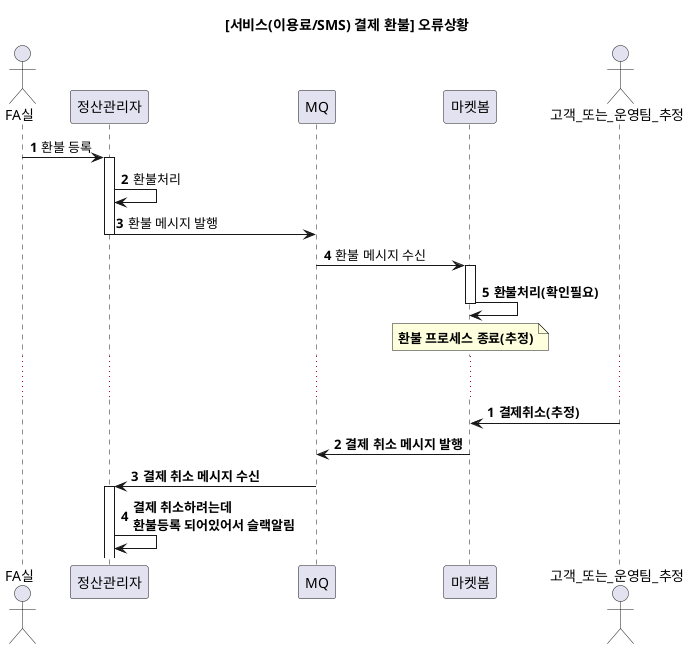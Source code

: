 @startuml

title [서비스(이용료/SMS) 결제 환불] 오류상황
'https://plantuml.com/sequence-diagram
autonumber

actor FA실
participant 정산관리자
participant MQ
participant 마켓봄
actor 고객_또는_운영팀_추정

FA실 -> 정산관리자: 환불 등록

activate 정산관리자
정산관리자 -> 정산관리자: 환불처리
정산관리자 -> MQ: 환불 메시지 발행
deactivate 정산관리자

MQ -> 마켓봄: 환불 메시지 수신
activate 마켓봄
마켓봄 -> 마켓봄: **환불처리(확인필요)**
deactivate 마켓봄
note over 마켓봄: **환불 프로세스 종료(추정)**
...  ...

autonumber
고객_또는_운영팀_추정 -> 마켓봄: **결제취소(추정)**
마켓봄 -> MQ: **결제 취소 메시지 발행**

정산관리자 <- MQ: **결제 취소 메시지 수신**
activate 정산관리자
정산관리자 -> 정산관리자: **결제 취소하려는데**\n**환불등록 되어있어서 슬랙알림**

@enduml
